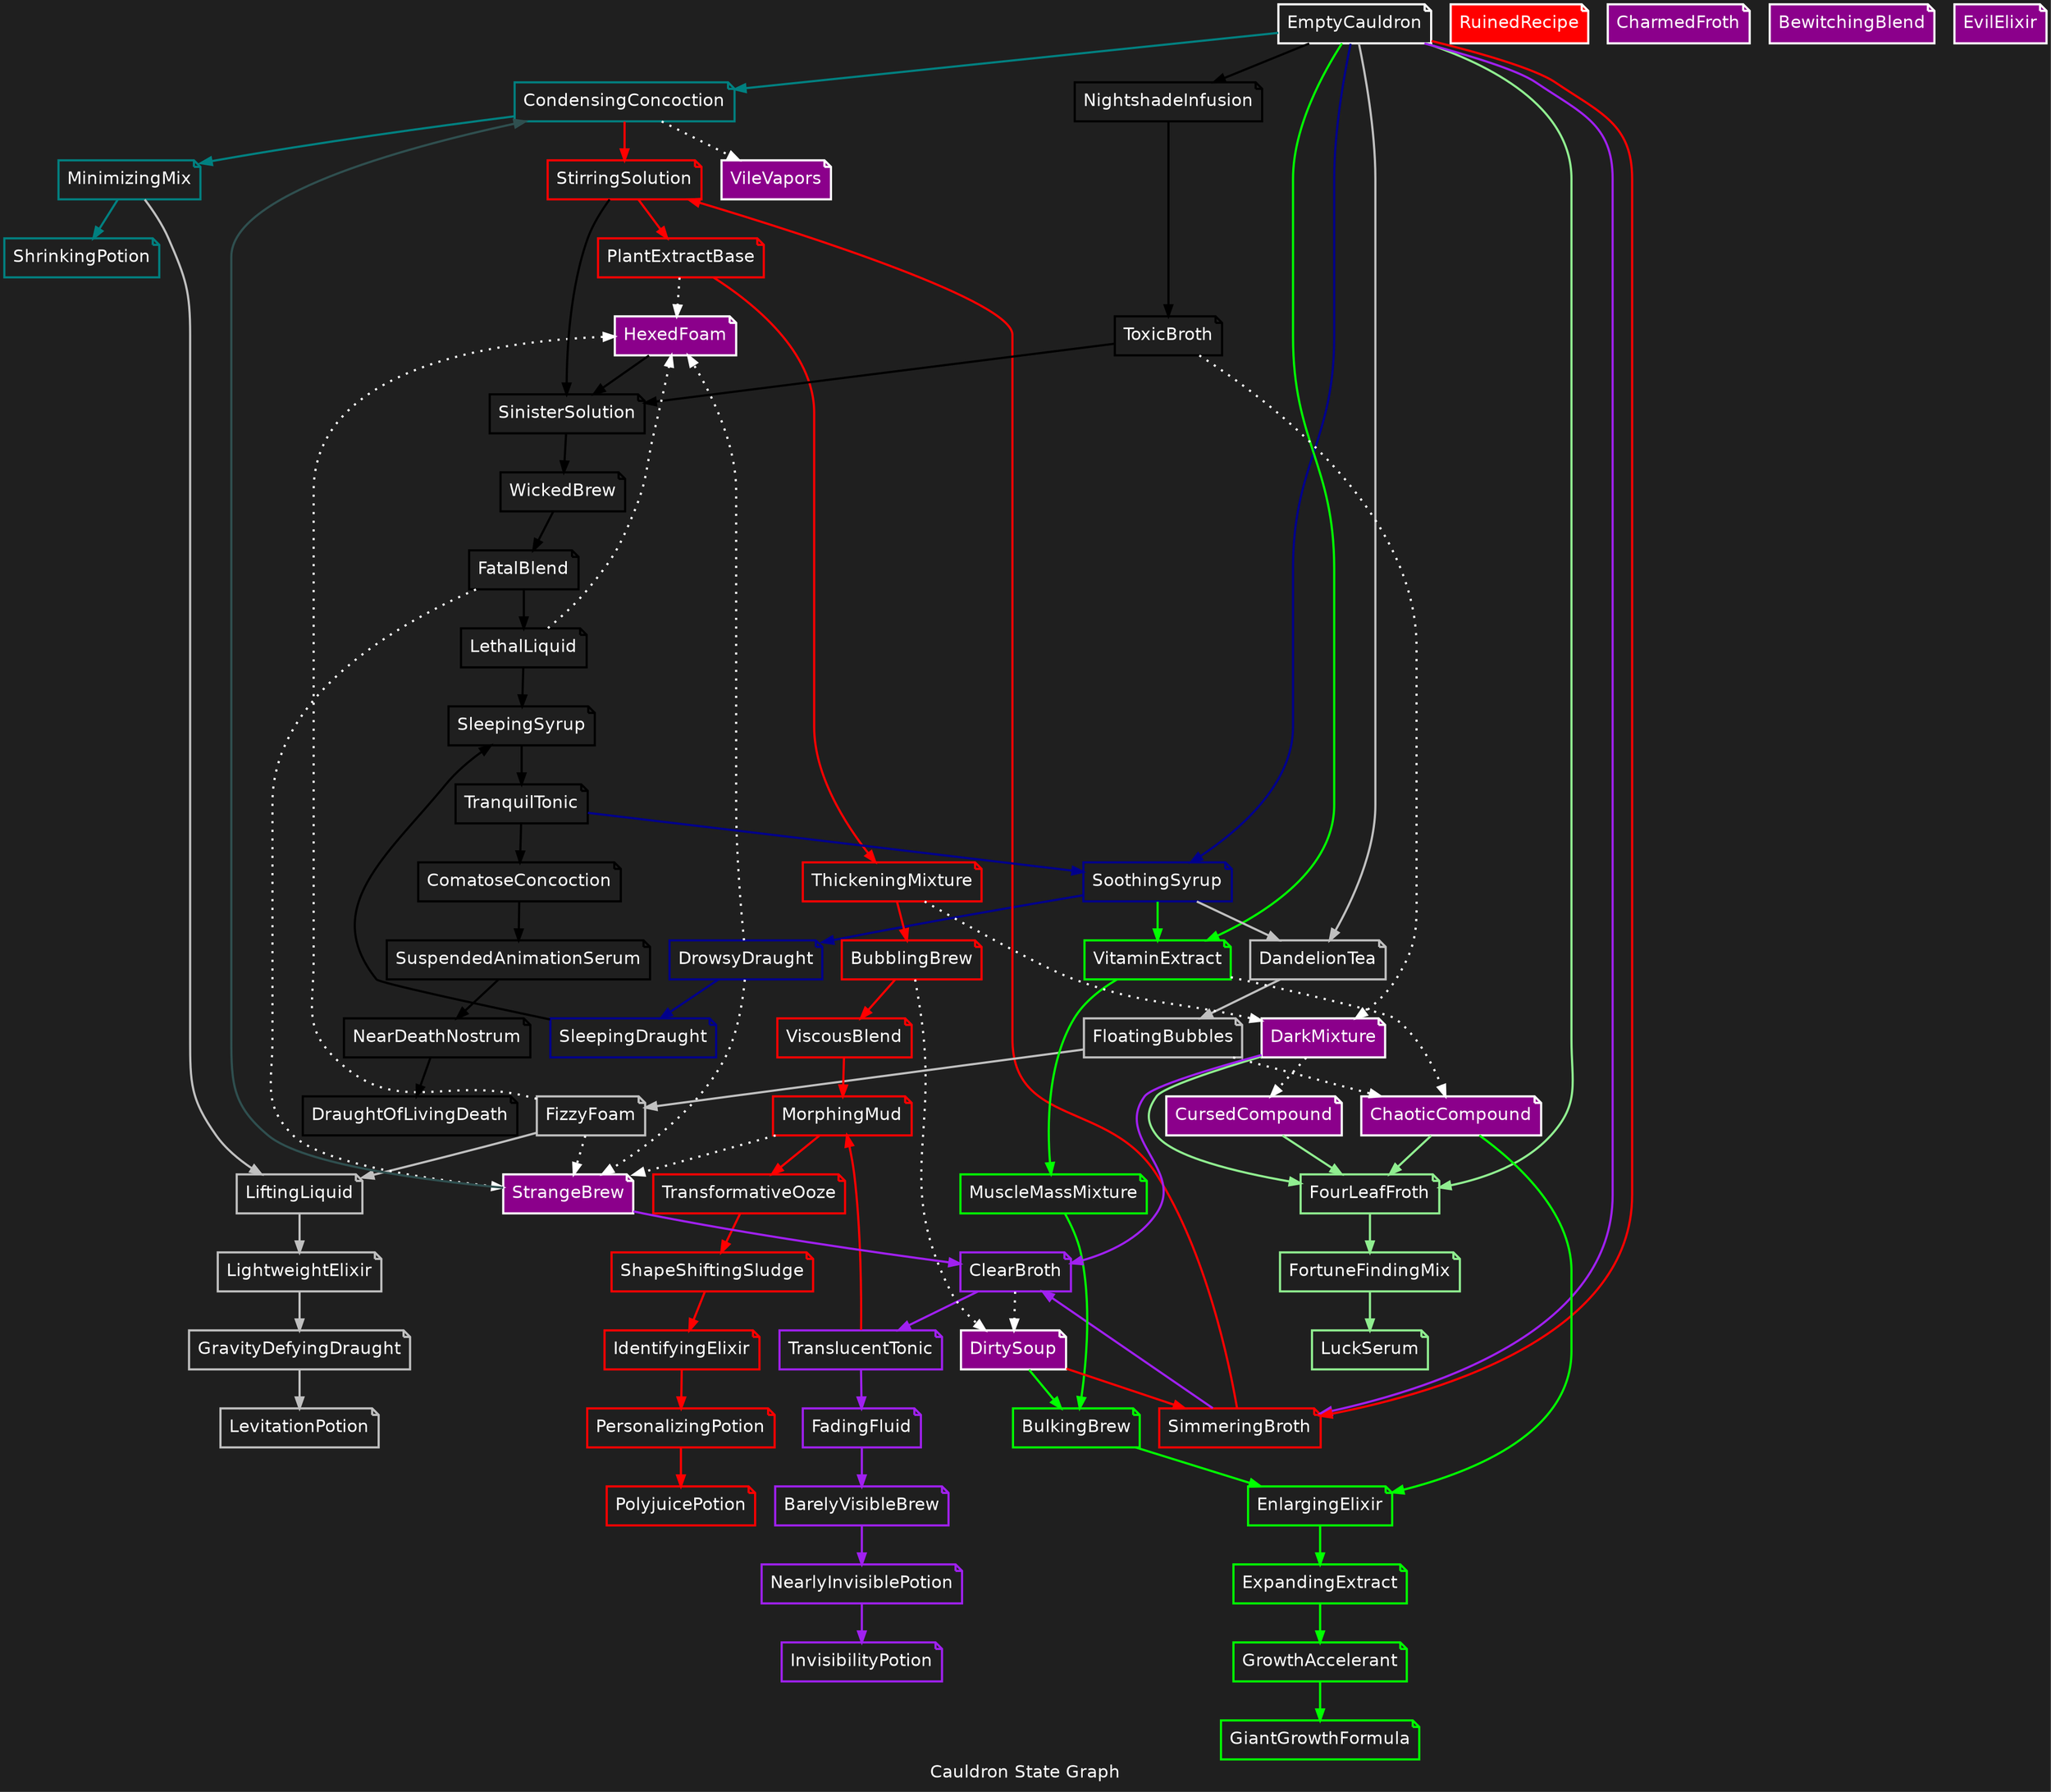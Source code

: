 digraph state_graph {
  // Define the styles
  graph [rankdir = TB; label = "Cauldron State Graph"; fontsize = 16; bgcolor = "#1F1F1F"; fontcolor = "#FFFFFF"; fontname = "Helvetica"; labelfontname = "Helvetica";];
  node [shape = note; fontsize = 16; fontname = "Helvetica"; labelfontname = "Helvetica"; fontcolor = "#FFFFFF"; color = "#FFFFFF"; penwidth = 2.0;];
  edge [fontsize = 16; fontname = "Helvetica"; labelfontname = "Helvetica"; fontcolor = "#FFFFFF"; color = "#FFFFFF"; penwidth = 2.0;];
  
  // -------------------- Materials --------------------
  
  /**
   * Materials
   * - Liquid
   *   - Water
   * - Solid
   *   - Metal
   *     - Iron
   *     - lightgreen
   *     - Silver
   *     - Copper
   *     - Fancy (Base for all other fancy metals if we want to add more)
   *   - Organic
   *     - Wood
   *       - Paper
   *     - Bone
   *     - Flesh
   *     - Leather
   *   - Natural
   *     - Stone
   *     - Dirt
   *     - Sand
   *     - Clay
   *     - Glass
   *     - Gemstones
   *     - Crystal
   *   - Plastic
   * - Gas
   * - Magic Power
   *   - Water Magic
   *   - Fire Magic
   *   - Earth Magic
   *   - Wind Magic
   */
  
  // -------------------- States --------------------
  // Start State
  EmptyCauldron;
  
  // Intermediate States
  // StimulatingSolution [color = red;];
  // VibrantTonic [color = red;];
  
  FourLeafFroth [color = lightgreen;];
  FortuneFindingMix [color = lightgreen;];
  
  CondensingConcoction [color = teal;];
  MinimizingMix [color = teal;];
  
  SoothingSyrup [color = darkblue;];
  DrowsyDraught [color = darkblue;];
  
  // ClarifyingCompound [color = blue;];
  // HonestyElixir [color = blue;];
  
  SimmeringBroth [color = purple;];
  ClearBroth [color = purple;];
  TranslucentTonic [color = purple;];
  FadingFluid [color = purple;];
  BarelyVisibleBrew [color = purple;];
  NearlyInvisiblePotion [color = purple;];
  
  DandelionTea [color = grey;];
  FloatingBubbles [color = grey;];
  FizzyFoam [color = grey;];
  LiftingLiquid [color = grey;];
  LightweightElixir [color = grey;];
  GravityDefyingDraught [color = grey;];
  
  // ShimmeringSolution [color = lightblue;];
  // GlimmeringGlobs[color = lightblue;];
  // VaporizingVapors[color = lightblue;];
  // DisappearingDraught[color = lightblue;];
  // PhazingPotion[color = lightblue;];
  // CrossfadeConcoction[color = lightblue;];
  
  VitaminExtract [color = green;];
  MuscleMassMixture [color = green;];
  BulkingBrew [color = green;];
  EnlargingElixir [color = green;];
  ExpandingExtract [color = green;];
  GrowthAccelerant [color = green;];
  
  // SimmeringBroth [color = orange;];
  // BubblingBrimstone [color = orange;];
  // SearingAcidSolution [color = orange;];
  // FieryConcoction [color = orange;];
  // SmolderingPotion [color = orange;];
  // SmokeSpewingBrew [color = orange;];
  
  SimmeringBroth [color = red;];
  StirringSolution [color = red;];
  PlantExtractBase [color = red;];
  ThickeningMixture [color = red;];
  BubblingBrew [color = red;];
  ViscousBlend [color = red;];
  MorphingMud [color = red;];
  TransformativeOoze [color = red;];
  ShapeShiftingSludge [color = red;];
  IdentifyingElixir [color = red;];
  PersonalizingPotion [color = red;];
  
  NightshadeInfusion [color = black;];
  ToxicBroth [color = black;];
  SinisterSolution [color = black;];
  WickedBrew [color = black;];
  FatalBlend [color = black;];
  LethalLiquid [color = black;];
  SleepingSyrup [color = black;];
  TranquilTonic [color = black;];
  ComatoseConcoction [color = black;];
  SuspendedAnimationSerum [color = black;];
  NearDeathNostrum [color = black;];
  
  // End State
  // EnergyElixir [color = red;];
  LuckSerum [color = lightgreen;];
  ShrinkingPotion [color = teal;];
  SleepingDraught [color = darkblue;];
  // TruthSerum [color = blue;];
  InvisibilityPotion [color = purple;];
  LevitationPotion [color = grey;];
  // TeleportationTincture [color = lightblue;];
  GiantGrowthFormula [color = green;];
  // DragonsBreathBrew [color = orange;];
  PolyjuicePotion [color = red;];
  DraughtOfLivingDeath [color = black;];
  
  // Game Over
  RuinedRecipe [style = filled;fillcolor = red;];
  
  // Inter Recipe States
  DirtySoup [style = filled;fillcolor = darkmagenta;];
  StrangeBrew [style = filled;fillcolor = darkmagenta;];
  DarkMixture [style = filled;fillcolor = darkmagenta;];
  CursedCompound [style = filled;fillcolor = darkmagenta;];
  ChaoticCompound [style = filled;fillcolor = darkmagenta;];
  HexedFoam [style = filled;fillcolor = darkmagenta;];
  CharmedFroth [style = filled;fillcolor = darkmagenta;];
  BewitchingBlend [style = filled;fillcolor = darkmagenta;];
  EvilElixir [style = filled;fillcolor = darkmagenta;];
  VileVapors [style = filled;fillcolor = darkmagenta;];
  
  // -------------------- Potions --------------------
  // difficulty depends on the intended path length
  // length = 3 -> easy
  // length = 3-5 -> medium
  // length = 5+ -> hard
  
  // Energy Elixir
  // EmptyCauldron -> StimulatingSolution [color = red;];
  // StimulatingSolution -> VibrantTonic [color = red;];
  // VibrantTonic -> EnergyElixir [color = red;];
  
  // Luck Serum
  EmptyCauldron -> FourLeafFroth [color = lightgreen;];
  FourLeafFroth -> FortuneFindingMix [color = lightgreen;];
  FortuneFindingMix -> LuckSerum [color = lightgreen;];
  
  // Shrinking Potion
  EmptyCauldron -> CondensingConcoction [color = teal;];
  CondensingConcoction -> MinimizingMix [color = teal;];
  MinimizingMix -> ShrinkingPotion [color = teal;];
  
  // Sleeping Draught
  EmptyCauldron -> SoothingSyrup [color = darkblue;];
  SoothingSyrup -> DrowsyDraught [color = darkblue;];
  DrowsyDraught -> SleepingDraught [color = darkblue;];
  
  // Truth Serum
  // EmptyCauldron -> ClarifyingCompound [color = blue;];
  // ClarifyingCompound -> HonestyElixir [color = blue;];
  // HonestyElixir -> TruthSerum [color = blue;];
  
  // Invisibility Potion
  EmptyCauldron -> SimmeringBroth [color = purple;];
  SimmeringBroth -> ClearBroth [color = purple;];
  ClearBroth -> TranslucentTonic [color = purple;];
  TranslucentTonic -> FadingFluid [color = purple;];
  FadingFluid -> BarelyVisibleBrew [color = purple;];
  BarelyVisibleBrew -> NearlyInvisiblePotion [color = purple;];
  NearlyInvisiblePotion -> InvisibilityPotion [color = purple;];
  
  // Levitation Potion
  EmptyCauldron -> DandelionTea [color = gray;];
  DandelionTea -> FloatingBubbles [color = gray;];
  FloatingBubbles -> FizzyFoam [color = gray;];
  FizzyFoam -> LiftingLiquid [color = gray;];
  LiftingLiquid -> LightweightElixir [color = gray;];
  LightweightElixir -> GravityDefyingDraught [color = gray;];
  GravityDefyingDraught -> LevitationPotion [color = gray;];
  
  // Teleportation Tincture
  // EmptyCauldron -> ShimmeringSolution [color = lightblue;];
  // ShimmeringSolution -> GlimmeringGlobs [color = lightblue;];
  // GlimmeringGlobs -> VaporizingVapors [color = lightblue;];
  // VaporizingVapors -> DisappearingDraught [color = lightblue;];
  // DisappearingDraught -> PhazingPotion [color = lightblue;];
  // PhazingPotion -> CrossfadeConcoction [color = lightblue;];
  // CrossfadeConcoction -> TeleportationTincture [color = lightblue;];
  
  // Giant's Growth Formula
  EmptyCauldron -> VitaminExtract [color = green;];
  VitaminExtract -> MuscleMassMixture [color = green;];
  MuscleMassMixture -> BulkingBrew [color = green;];
  BulkingBrew -> EnlargingElixir [color = green;];
  EnlargingElixir -> ExpandingExtract [color = green;];
  ExpandingExtract -> GrowthAccelerant [color = green;];
  GrowthAccelerant -> GiantGrowthFormula [color = green;];
  
  // Dragon's Breath Brew
  // EmptyCauldron -> SimmeringBroth [color = orange;];
  // SimmeringBroth -> BubblingBrimstone [color = orange;];
  // BubblingBrimstone -> SearingAcidSolution [color = orange;];
  // SearingAcidSolution -> FieryConcoction [color = orange;];
  // FieryConcoction -> SmolderingPotion [color = orange;];
  // SmolderingPotion -> SmokeSpewingBrew [color = orange;];
  // SmokeSpewingBrew -> DragonsBreathBrew [color = orange;];
  
  // Polyjuice Potion
  EmptyCauldron -> SimmeringBroth [color = red;];
  SimmeringBroth -> StirringSolution [color = red;];
  StirringSolution -> PlantExtractBase [color = red;];
  PlantExtractBase -> ThickeningMixture [color = red;];
  ThickeningMixture -> BubblingBrew [color = red;];
  BubblingBrew -> ViscousBlend [color = red;];
  ViscousBlend -> MorphingMud [color = red;];
  MorphingMud -> TransformativeOoze [color = red;];
  TransformativeOoze -> ShapeShiftingSludge [color = red;];
  ShapeShiftingSludge -> IdentifyingElixir [color = red;];
  IdentifyingElixir -> PersonalizingPotion [color = red;];
  PersonalizingPotion -> PolyjuicePotion [color = red;];
  
  // Draught of Living Death
  EmptyCauldron -> NightshadeInfusion [color = black;];
  NightshadeInfusion -> ToxicBroth [color = black;];
  ToxicBroth -> SinisterSolution [color = black;];
  SinisterSolution -> WickedBrew [color = black;];
  WickedBrew -> FatalBlend [color = black;];
  FatalBlend -> LethalLiquid [color = black;];
  LethalLiquid -> SleepingSyrup [color = black;];
  SleepingSyrup -> TranquilTonic [color = black;];
  TranquilTonic -> ComatoseConcoction [color = black;];
  ComatoseConcoction -> SuspendedAnimationSerum [color = black;];
  SuspendedAnimationSerum -> NearDeathNostrum [color = black;];
  NearDeathNostrum -> DraughtOfLivingDeath [color = black;];
  
  // -------------------- Cross Recipe Connections --------------------
  
  SleepingDraught -> SleepingSyrup [color = black;];
  // has to be a big transition
  StirringSolution -> SinisterSolution [color = black;];
  TranslucentTonic -> MorphingMud [color = red;];
  SoothingSyrup -> VitaminExtract [color = green;];
  SoothingSyrup -> DandelionTea [color = gray;];
  DrowsyDraught -> StrangeBrew [style = dotted;];
  TranquilTonic -> SoothingSyrup [color = darkblue;];
  CondensingConcoction -> StirringSolution [color = red;];
  MinimizingMix -> LiftingLiquid [color = gray;];
  
  
  // -------------------- Inter Recipe States --------------------
  // Dirty Soup
  ClearBroth -> DirtySoup [style = dotted;];
  BubblingBrew -> DirtySoup [style = dotted;];
  DirtySoup -> SimmeringBroth [color = red;];
  DirtySoup -> BulkingBrew [color = green;];
  
  // Strange Brew
  FizzyFoam -> StrangeBrew [style = dotted;];
  FatalBlend -> StrangeBrew [style = dotted;];
  MorphingMud -> StrangeBrew [style = dotted;];
  StrangeBrew -> CondensingConcoction [color = darkslategrey;];
  StrangeBrew -> ClearBroth [color = purple;];
  
  // Dark Mixture
  ToxicBroth -> DarkMixture [style = dotted;];
  ThickeningMixture -> DarkMixture [style = dotted;];
  DarkMixture -> FourLeafFroth [color = lightgreen;];
  DarkMixture -> ClearBroth [color = purple;];
  
  // CursedCompound
  DarkMixture -> CursedCompound [style = dotted;];
  CursedCompound -> FourLeafFroth [color = lightgreen;];
  
  // ChaoticCompound
  VitaminExtract -> ChaoticCompound [style = dotted;];
  FloatingBubbles -> ChaoticCompound [style = dotted;];
  ChaoticCompound -> FourLeafFroth [color = lightgreen;];
  ChaoticCompound -> EnlargingElixir [color = green;];

  // Hexed Foam
  FizzyFoam -> HexedFoam [style = dotted;];
  PlantExtractBase -> HexedFoam [style = dotted;];
  LethalLiquid -> HexedFoam [style = dotted;];
  DrowsyDraught -> HexedFoam [style = dotted;];
  HexedFoam -> SinisterSolution [color = black;];

  // Vile Vapors
  CondensingConcoction -> VileVapors [style = dotted;];
}